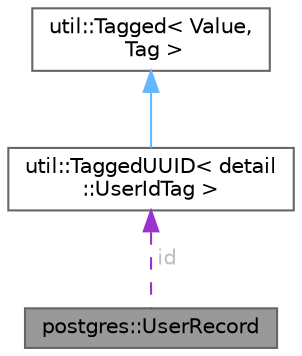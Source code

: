 digraph "postgres::UserRecord"
{
 // LATEX_PDF_SIZE
  bgcolor="transparent";
  edge [fontname=Helvetica,fontsize=10,labelfontname=Helvetica,labelfontsize=10];
  node [fontname=Helvetica,fontsize=10,shape=box,height=0.2,width=0.4];
  Node1 [id="Node000001",label="postgres::UserRecord",height=0.2,width=0.4,color="gray40", fillcolor="grey60", style="filled", fontcolor="black",tooltip="Структура, представляющая запись пользователя."];
  Node2 -> Node1 [id="edge1_Node000001_Node000002",dir="back",color="darkorchid3",style="dashed",tooltip=" ",label=" id",fontcolor="grey" ];
  Node2 [id="Node000002",label="util::TaggedUUID\< detail\l::UserIdTag \>",height=0.2,width=0.4,color="gray40", fillcolor="white", style="filled",URL="$classutil_1_1_tagged_u_u_i_d.html",tooltip=" "];
  Node3 -> Node2 [id="edge2_Node000002_Node000003",dir="back",color="steelblue1",style="solid",tooltip=" "];
  Node3 [id="Node000003",label="util::Tagged\< Value,\l Tag \>",height=0.2,width=0.4,color="gray40", fillcolor="white", style="filled",URL="$classutil_1_1_tagged.html",tooltip="Шаблон класса для добавления тега к значению."];
}
